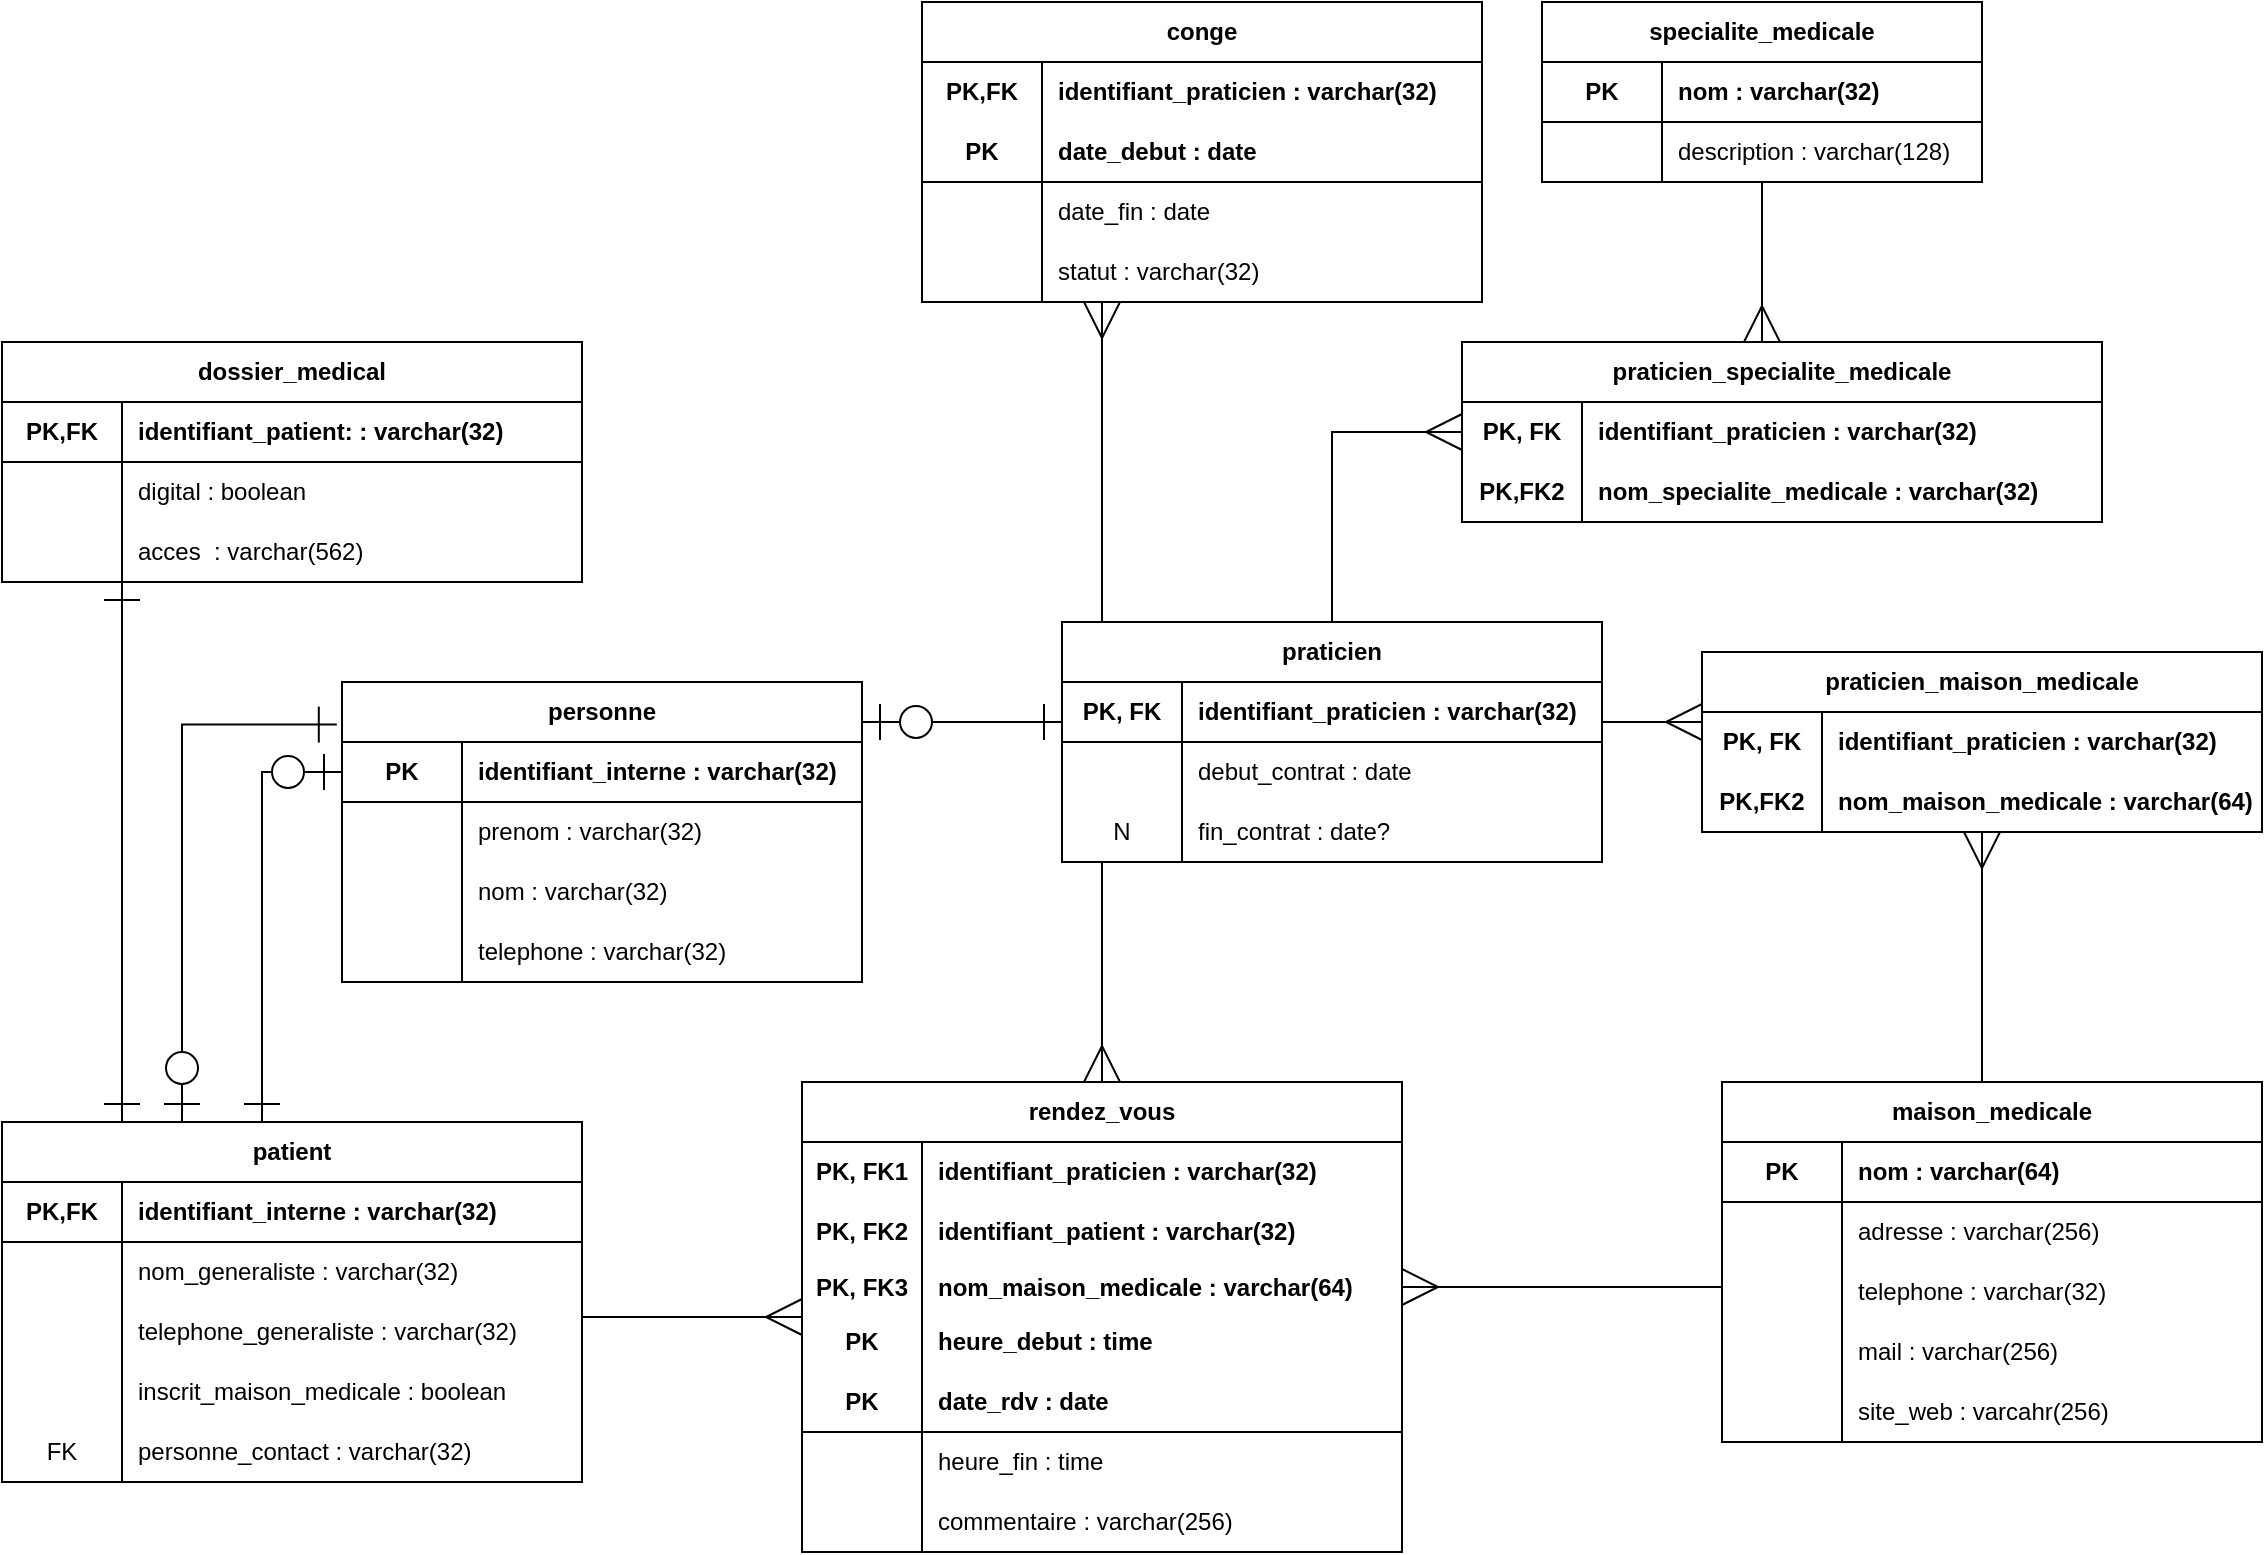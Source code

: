 <mxfile version="25.0.3">
  <diagram name="Page-1" id="rHHFIJGFp9ZY1ZCAkVKK">
    <mxGraphModel dx="2327" dy="2052" grid="1" gridSize="10" guides="1" tooltips="1" connect="1" arrows="1" fold="1" page="1" pageScale="1" pageWidth="827" pageHeight="1169" math="0" shadow="0">
      <root>
        <mxCell id="0" />
        <mxCell id="1" parent="0" />
        <mxCell id="fDvvYz2xyQv5BIlj-lYr-5" value="conge" style="shape=table;startSize=30;container=1;collapsible=1;childLayout=tableLayout;fixedRows=1;rowLines=0;fontStyle=1;align=center;resizeLast=1;html=1;whiteSpace=wrap;" parent="1" vertex="1">
          <mxGeometry x="60" y="-20" width="280" height="150" as="geometry" />
        </mxCell>
        <mxCell id="fDvvYz2xyQv5BIlj-lYr-6" value="" style="shape=tableRow;horizontal=0;startSize=0;swimlaneHead=0;swimlaneBody=0;fillColor=none;collapsible=0;dropTarget=0;points=[[0,0.5],[1,0.5]];portConstraint=eastwest;top=0;left=0;right=0;bottom=0;html=1;" parent="fDvvYz2xyQv5BIlj-lYr-5" vertex="1">
          <mxGeometry y="30" width="280" height="30" as="geometry" />
        </mxCell>
        <mxCell id="fDvvYz2xyQv5BIlj-lYr-7" value="PK,FK" style="shape=partialRectangle;connectable=0;fillColor=none;top=0;left=0;bottom=0;right=0;fontStyle=1;overflow=hidden;html=1;whiteSpace=wrap;" parent="fDvvYz2xyQv5BIlj-lYr-6" vertex="1">
          <mxGeometry width="60" height="30" as="geometry">
            <mxRectangle width="60" height="30" as="alternateBounds" />
          </mxGeometry>
        </mxCell>
        <mxCell id="fDvvYz2xyQv5BIlj-lYr-8" value="identifiant_praticien&amp;nbsp;: varchar(32)" style="shape=partialRectangle;connectable=0;fillColor=none;top=0;left=0;bottom=0;right=0;align=left;spacingLeft=6;fontStyle=1;overflow=hidden;html=1;whiteSpace=wrap;" parent="fDvvYz2xyQv5BIlj-lYr-6" vertex="1">
          <mxGeometry x="60" width="220" height="30" as="geometry">
            <mxRectangle width="220" height="30" as="alternateBounds" />
          </mxGeometry>
        </mxCell>
        <mxCell id="fDvvYz2xyQv5BIlj-lYr-9" value="" style="shape=tableRow;horizontal=0;startSize=0;swimlaneHead=0;swimlaneBody=0;fillColor=none;collapsible=0;dropTarget=0;points=[[0,0.5],[1,0.5]];portConstraint=eastwest;top=0;left=0;right=0;bottom=1;html=1;" parent="fDvvYz2xyQv5BIlj-lYr-5" vertex="1">
          <mxGeometry y="60" width="280" height="30" as="geometry" />
        </mxCell>
        <mxCell id="fDvvYz2xyQv5BIlj-lYr-10" value="PK" style="shape=partialRectangle;connectable=0;fillColor=none;top=0;left=0;bottom=0;right=0;fontStyle=1;overflow=hidden;html=1;whiteSpace=wrap;" parent="fDvvYz2xyQv5BIlj-lYr-9" vertex="1">
          <mxGeometry width="60" height="30" as="geometry">
            <mxRectangle width="60" height="30" as="alternateBounds" />
          </mxGeometry>
        </mxCell>
        <mxCell id="fDvvYz2xyQv5BIlj-lYr-11" value="date_debut : date" style="shape=partialRectangle;connectable=0;fillColor=none;top=0;left=0;bottom=0;right=0;align=left;spacingLeft=6;fontStyle=1;overflow=hidden;html=1;whiteSpace=wrap;" parent="fDvvYz2xyQv5BIlj-lYr-9" vertex="1">
          <mxGeometry x="60" width="220" height="30" as="geometry">
            <mxRectangle width="220" height="30" as="alternateBounds" />
          </mxGeometry>
        </mxCell>
        <mxCell id="fDvvYz2xyQv5BIlj-lYr-12" value="" style="shape=tableRow;horizontal=0;startSize=0;swimlaneHead=0;swimlaneBody=0;fillColor=none;collapsible=0;dropTarget=0;points=[[0,0.5],[1,0.5]];portConstraint=eastwest;top=0;left=0;right=0;bottom=0;html=1;" parent="fDvvYz2xyQv5BIlj-lYr-5" vertex="1">
          <mxGeometry y="90" width="280" height="30" as="geometry" />
        </mxCell>
        <mxCell id="fDvvYz2xyQv5BIlj-lYr-13" value="" style="shape=partialRectangle;connectable=0;fillColor=none;top=0;left=0;bottom=0;right=0;editable=1;overflow=hidden;html=1;whiteSpace=wrap;" parent="fDvvYz2xyQv5BIlj-lYr-12" vertex="1">
          <mxGeometry width="60" height="30" as="geometry">
            <mxRectangle width="60" height="30" as="alternateBounds" />
          </mxGeometry>
        </mxCell>
        <mxCell id="fDvvYz2xyQv5BIlj-lYr-14" value="date_fin : date" style="shape=partialRectangle;connectable=0;fillColor=none;top=0;left=0;bottom=0;right=0;align=left;spacingLeft=6;overflow=hidden;html=1;whiteSpace=wrap;" parent="fDvvYz2xyQv5BIlj-lYr-12" vertex="1">
          <mxGeometry x="60" width="220" height="30" as="geometry">
            <mxRectangle width="220" height="30" as="alternateBounds" />
          </mxGeometry>
        </mxCell>
        <mxCell id="fDvvYz2xyQv5BIlj-lYr-15" value="" style="shape=tableRow;horizontal=0;startSize=0;swimlaneHead=0;swimlaneBody=0;fillColor=none;collapsible=0;dropTarget=0;points=[[0,0.5],[1,0.5]];portConstraint=eastwest;top=0;left=0;right=0;bottom=0;html=1;" parent="fDvvYz2xyQv5BIlj-lYr-5" vertex="1">
          <mxGeometry y="120" width="280" height="30" as="geometry" />
        </mxCell>
        <mxCell id="fDvvYz2xyQv5BIlj-lYr-16" value="" style="shape=partialRectangle;connectable=0;fillColor=none;top=0;left=0;bottom=0;right=0;editable=1;overflow=hidden;html=1;whiteSpace=wrap;" parent="fDvvYz2xyQv5BIlj-lYr-15" vertex="1">
          <mxGeometry width="60" height="30" as="geometry">
            <mxRectangle width="60" height="30" as="alternateBounds" />
          </mxGeometry>
        </mxCell>
        <mxCell id="fDvvYz2xyQv5BIlj-lYr-17" value="statut : varchar(32)" style="shape=partialRectangle;connectable=0;fillColor=none;top=0;left=0;bottom=0;right=0;align=left;spacingLeft=6;overflow=hidden;html=1;whiteSpace=wrap;" parent="fDvvYz2xyQv5BIlj-lYr-15" vertex="1">
          <mxGeometry x="60" width="220" height="30" as="geometry">
            <mxRectangle width="220" height="30" as="alternateBounds" />
          </mxGeometry>
        </mxCell>
        <mxCell id="fDvvYz2xyQv5BIlj-lYr-18" value="praticien" style="shape=table;startSize=30;container=1;collapsible=1;childLayout=tableLayout;fixedRows=1;rowLines=0;fontStyle=1;align=center;resizeLast=1;html=1;whiteSpace=wrap;" parent="1" vertex="1">
          <mxGeometry x="130" y="290" width="270" height="120" as="geometry" />
        </mxCell>
        <mxCell id="fDvvYz2xyQv5BIlj-lYr-22" value="" style="shape=tableRow;horizontal=0;startSize=0;swimlaneHead=0;swimlaneBody=0;fillColor=none;collapsible=0;dropTarget=0;points=[[0,0.5],[1,0.5]];portConstraint=eastwest;top=0;left=0;right=0;bottom=1;html=1;" parent="fDvvYz2xyQv5BIlj-lYr-18" vertex="1">
          <mxGeometry y="30" width="270" height="30" as="geometry" />
        </mxCell>
        <mxCell id="fDvvYz2xyQv5BIlj-lYr-23" value="PK, FK" style="shape=partialRectangle;connectable=0;fillColor=none;top=0;left=0;bottom=0;right=0;fontStyle=1;overflow=hidden;html=1;whiteSpace=wrap;" parent="fDvvYz2xyQv5BIlj-lYr-22" vertex="1">
          <mxGeometry width="60" height="30" as="geometry">
            <mxRectangle width="60" height="30" as="alternateBounds" />
          </mxGeometry>
        </mxCell>
        <mxCell id="fDvvYz2xyQv5BIlj-lYr-24" value="identifiant_praticien : varchar(32)" style="shape=partialRectangle;connectable=0;fillColor=none;top=0;left=0;bottom=0;right=0;align=left;spacingLeft=6;fontStyle=1;overflow=hidden;html=1;whiteSpace=wrap;" parent="fDvvYz2xyQv5BIlj-lYr-22" vertex="1">
          <mxGeometry x="60" width="210" height="30" as="geometry">
            <mxRectangle width="210" height="30" as="alternateBounds" />
          </mxGeometry>
        </mxCell>
        <mxCell id="fDvvYz2xyQv5BIlj-lYr-25" value="" style="shape=tableRow;horizontal=0;startSize=0;swimlaneHead=0;swimlaneBody=0;fillColor=none;collapsible=0;dropTarget=0;points=[[0,0.5],[1,0.5]];portConstraint=eastwest;top=0;left=0;right=0;bottom=0;html=1;" parent="fDvvYz2xyQv5BIlj-lYr-18" vertex="1">
          <mxGeometry y="60" width="270" height="30" as="geometry" />
        </mxCell>
        <mxCell id="fDvvYz2xyQv5BIlj-lYr-26" value="" style="shape=partialRectangle;connectable=0;fillColor=none;top=0;left=0;bottom=0;right=0;editable=1;overflow=hidden;html=1;whiteSpace=wrap;" parent="fDvvYz2xyQv5BIlj-lYr-25" vertex="1">
          <mxGeometry width="60" height="30" as="geometry">
            <mxRectangle width="60" height="30" as="alternateBounds" />
          </mxGeometry>
        </mxCell>
        <mxCell id="fDvvYz2xyQv5BIlj-lYr-27" value="debut_contrat : date" style="shape=partialRectangle;connectable=0;fillColor=none;top=0;left=0;bottom=0;right=0;align=left;spacingLeft=6;overflow=hidden;html=1;whiteSpace=wrap;" parent="fDvvYz2xyQv5BIlj-lYr-25" vertex="1">
          <mxGeometry x="60" width="210" height="30" as="geometry">
            <mxRectangle width="210" height="30" as="alternateBounds" />
          </mxGeometry>
        </mxCell>
        <mxCell id="fDvvYz2xyQv5BIlj-lYr-28" value="" style="shape=tableRow;horizontal=0;startSize=0;swimlaneHead=0;swimlaneBody=0;fillColor=none;collapsible=0;dropTarget=0;points=[[0,0.5],[1,0.5]];portConstraint=eastwest;top=0;left=0;right=0;bottom=0;html=1;" parent="fDvvYz2xyQv5BIlj-lYr-18" vertex="1">
          <mxGeometry y="90" width="270" height="30" as="geometry" />
        </mxCell>
        <mxCell id="fDvvYz2xyQv5BIlj-lYr-29" value="N" style="shape=partialRectangle;connectable=0;fillColor=none;top=0;left=0;bottom=0;right=0;editable=1;overflow=hidden;html=1;whiteSpace=wrap;" parent="fDvvYz2xyQv5BIlj-lYr-28" vertex="1">
          <mxGeometry width="60" height="30" as="geometry">
            <mxRectangle width="60" height="30" as="alternateBounds" />
          </mxGeometry>
        </mxCell>
        <mxCell id="fDvvYz2xyQv5BIlj-lYr-30" value="fin_contrat : date?" style="shape=partialRectangle;connectable=0;fillColor=none;top=0;left=0;bottom=0;right=0;align=left;spacingLeft=6;overflow=hidden;html=1;whiteSpace=wrap;" parent="fDvvYz2xyQv5BIlj-lYr-28" vertex="1">
          <mxGeometry x="60" width="210" height="30" as="geometry">
            <mxRectangle width="210" height="30" as="alternateBounds" />
          </mxGeometry>
        </mxCell>
        <mxCell id="fDvvYz2xyQv5BIlj-lYr-44" value="specialite_medicale" style="shape=table;startSize=30;container=1;collapsible=1;childLayout=tableLayout;fixedRows=1;rowLines=0;fontStyle=1;align=center;resizeLast=1;html=1;whiteSpace=wrap;" parent="1" vertex="1">
          <mxGeometry x="370" y="-20" width="220" height="90" as="geometry" />
        </mxCell>
        <mxCell id="fDvvYz2xyQv5BIlj-lYr-48" value="" style="shape=tableRow;horizontal=0;startSize=0;swimlaneHead=0;swimlaneBody=0;fillColor=none;collapsible=0;dropTarget=0;points=[[0,0.5],[1,0.5]];portConstraint=eastwest;top=0;left=0;right=0;bottom=1;html=1;" parent="fDvvYz2xyQv5BIlj-lYr-44" vertex="1">
          <mxGeometry y="30" width="220" height="30" as="geometry" />
        </mxCell>
        <mxCell id="fDvvYz2xyQv5BIlj-lYr-49" value="PK" style="shape=partialRectangle;connectable=0;fillColor=none;top=0;left=0;bottom=0;right=0;fontStyle=1;overflow=hidden;html=1;whiteSpace=wrap;" parent="fDvvYz2xyQv5BIlj-lYr-48" vertex="1">
          <mxGeometry width="60" height="30" as="geometry">
            <mxRectangle width="60" height="30" as="alternateBounds" />
          </mxGeometry>
        </mxCell>
        <mxCell id="fDvvYz2xyQv5BIlj-lYr-50" value="nom : varchar(32)" style="shape=partialRectangle;connectable=0;fillColor=none;top=0;left=0;bottom=0;right=0;align=left;spacingLeft=6;fontStyle=1;overflow=hidden;html=1;whiteSpace=wrap;" parent="fDvvYz2xyQv5BIlj-lYr-48" vertex="1">
          <mxGeometry x="60" width="160" height="30" as="geometry">
            <mxRectangle width="160" height="30" as="alternateBounds" />
          </mxGeometry>
        </mxCell>
        <mxCell id="fDvvYz2xyQv5BIlj-lYr-51" value="" style="shape=tableRow;horizontal=0;startSize=0;swimlaneHead=0;swimlaneBody=0;fillColor=none;collapsible=0;dropTarget=0;points=[[0,0.5],[1,0.5]];portConstraint=eastwest;top=0;left=0;right=0;bottom=0;html=1;" parent="fDvvYz2xyQv5BIlj-lYr-44" vertex="1">
          <mxGeometry y="60" width="220" height="30" as="geometry" />
        </mxCell>
        <mxCell id="fDvvYz2xyQv5BIlj-lYr-52" value="" style="shape=partialRectangle;connectable=0;fillColor=none;top=0;left=0;bottom=0;right=0;editable=1;overflow=hidden;html=1;whiteSpace=wrap;" parent="fDvvYz2xyQv5BIlj-lYr-51" vertex="1">
          <mxGeometry width="60" height="30" as="geometry">
            <mxRectangle width="60" height="30" as="alternateBounds" />
          </mxGeometry>
        </mxCell>
        <mxCell id="fDvvYz2xyQv5BIlj-lYr-53" value="description : varchar(128)" style="shape=partialRectangle;connectable=0;fillColor=none;top=0;left=0;bottom=0;right=0;align=left;spacingLeft=6;overflow=hidden;html=1;whiteSpace=wrap;" parent="fDvvYz2xyQv5BIlj-lYr-51" vertex="1">
          <mxGeometry x="60" width="160" height="30" as="geometry">
            <mxRectangle width="160" height="30" as="alternateBounds" />
          </mxGeometry>
        </mxCell>
        <mxCell id="fDvvYz2xyQv5BIlj-lYr-57" value="patient" style="shape=table;startSize=30;container=1;collapsible=1;childLayout=tableLayout;fixedRows=1;rowLines=0;fontStyle=1;align=center;resizeLast=1;html=1;whiteSpace=wrap;" parent="1" vertex="1">
          <mxGeometry x="-400" y="540" width="290" height="180" as="geometry" />
        </mxCell>
        <mxCell id="fDvvYz2xyQv5BIlj-lYr-61" value="" style="shape=tableRow;horizontal=0;startSize=0;swimlaneHead=0;swimlaneBody=0;fillColor=none;collapsible=0;dropTarget=0;points=[[0,0.5],[1,0.5]];portConstraint=eastwest;top=0;left=0;right=0;bottom=1;html=1;" parent="fDvvYz2xyQv5BIlj-lYr-57" vertex="1">
          <mxGeometry y="30" width="290" height="30" as="geometry" />
        </mxCell>
        <mxCell id="fDvvYz2xyQv5BIlj-lYr-62" value="PK,FK" style="shape=partialRectangle;connectable=0;fillColor=none;top=0;left=0;bottom=0;right=0;fontStyle=1;overflow=hidden;html=1;whiteSpace=wrap;" parent="fDvvYz2xyQv5BIlj-lYr-61" vertex="1">
          <mxGeometry width="60" height="30" as="geometry">
            <mxRectangle width="60" height="30" as="alternateBounds" />
          </mxGeometry>
        </mxCell>
        <mxCell id="fDvvYz2xyQv5BIlj-lYr-63" value="identifiant_interne&amp;nbsp;: varchar(32)" style="shape=partialRectangle;connectable=0;fillColor=none;top=0;left=0;bottom=0;right=0;align=left;spacingLeft=6;fontStyle=1;overflow=hidden;html=1;whiteSpace=wrap;" parent="fDvvYz2xyQv5BIlj-lYr-61" vertex="1">
          <mxGeometry x="60" width="230" height="30" as="geometry">
            <mxRectangle width="230" height="30" as="alternateBounds" />
          </mxGeometry>
        </mxCell>
        <mxCell id="fDvvYz2xyQv5BIlj-lYr-64" value="" style="shape=tableRow;horizontal=0;startSize=0;swimlaneHead=0;swimlaneBody=0;fillColor=none;collapsible=0;dropTarget=0;points=[[0,0.5],[1,0.5]];portConstraint=eastwest;top=0;left=0;right=0;bottom=0;html=1;" parent="fDvvYz2xyQv5BIlj-lYr-57" vertex="1">
          <mxGeometry y="60" width="290" height="30" as="geometry" />
        </mxCell>
        <mxCell id="fDvvYz2xyQv5BIlj-lYr-65" value="" style="shape=partialRectangle;connectable=0;fillColor=none;top=0;left=0;bottom=0;right=0;editable=1;overflow=hidden;html=1;whiteSpace=wrap;" parent="fDvvYz2xyQv5BIlj-lYr-64" vertex="1">
          <mxGeometry width="60" height="30" as="geometry">
            <mxRectangle width="60" height="30" as="alternateBounds" />
          </mxGeometry>
        </mxCell>
        <mxCell id="fDvvYz2xyQv5BIlj-lYr-66" value="nom_generaliste&amp;nbsp;: varchar(32)" style="shape=partialRectangle;connectable=0;fillColor=none;top=0;left=0;bottom=0;right=0;align=left;spacingLeft=6;overflow=hidden;html=1;whiteSpace=wrap;" parent="fDvvYz2xyQv5BIlj-lYr-64" vertex="1">
          <mxGeometry x="60" width="230" height="30" as="geometry">
            <mxRectangle width="230" height="30" as="alternateBounds" />
          </mxGeometry>
        </mxCell>
        <mxCell id="fDvvYz2xyQv5BIlj-lYr-67" value="" style="shape=tableRow;horizontal=0;startSize=0;swimlaneHead=0;swimlaneBody=0;fillColor=none;collapsible=0;dropTarget=0;points=[[0,0.5],[1,0.5]];portConstraint=eastwest;top=0;left=0;right=0;bottom=0;html=1;" parent="fDvvYz2xyQv5BIlj-lYr-57" vertex="1">
          <mxGeometry y="90" width="290" height="30" as="geometry" />
        </mxCell>
        <mxCell id="fDvvYz2xyQv5BIlj-lYr-68" value="" style="shape=partialRectangle;connectable=0;fillColor=none;top=0;left=0;bottom=0;right=0;editable=1;overflow=hidden;html=1;whiteSpace=wrap;" parent="fDvvYz2xyQv5BIlj-lYr-67" vertex="1">
          <mxGeometry width="60" height="30" as="geometry">
            <mxRectangle width="60" height="30" as="alternateBounds" />
          </mxGeometry>
        </mxCell>
        <mxCell id="fDvvYz2xyQv5BIlj-lYr-69" value="telephone_generaliste&amp;nbsp;: varchar(32)" style="shape=partialRectangle;connectable=0;fillColor=none;top=0;left=0;bottom=0;right=0;align=left;spacingLeft=6;overflow=hidden;html=1;whiteSpace=wrap;" parent="fDvvYz2xyQv5BIlj-lYr-67" vertex="1">
          <mxGeometry x="60" width="230" height="30" as="geometry">
            <mxRectangle width="230" height="30" as="alternateBounds" />
          </mxGeometry>
        </mxCell>
        <mxCell id="fDvvYz2xyQv5BIlj-lYr-193" value="" style="shape=tableRow;horizontal=0;startSize=0;swimlaneHead=0;swimlaneBody=0;fillColor=none;collapsible=0;dropTarget=0;points=[[0,0.5],[1,0.5]];portConstraint=eastwest;top=0;left=0;right=0;bottom=0;html=1;" parent="fDvvYz2xyQv5BIlj-lYr-57" vertex="1">
          <mxGeometry y="120" width="290" height="30" as="geometry" />
        </mxCell>
        <mxCell id="fDvvYz2xyQv5BIlj-lYr-194" value="" style="shape=partialRectangle;connectable=0;fillColor=none;top=0;left=0;bottom=0;right=0;editable=1;overflow=hidden;html=1;whiteSpace=wrap;" parent="fDvvYz2xyQv5BIlj-lYr-193" vertex="1">
          <mxGeometry width="60" height="30" as="geometry">
            <mxRectangle width="60" height="30" as="alternateBounds" />
          </mxGeometry>
        </mxCell>
        <mxCell id="fDvvYz2xyQv5BIlj-lYr-195" value="inscrit_maison_medicale : boolean" style="shape=partialRectangle;connectable=0;fillColor=none;top=0;left=0;bottom=0;right=0;align=left;spacingLeft=6;overflow=hidden;html=1;whiteSpace=wrap;" parent="fDvvYz2xyQv5BIlj-lYr-193" vertex="1">
          <mxGeometry x="60" width="230" height="30" as="geometry">
            <mxRectangle width="230" height="30" as="alternateBounds" />
          </mxGeometry>
        </mxCell>
        <mxCell id="fDvvYz2xyQv5BIlj-lYr-212" value="" style="shape=tableRow;horizontal=0;startSize=0;swimlaneHead=0;swimlaneBody=0;fillColor=none;collapsible=0;dropTarget=0;points=[[0,0.5],[1,0.5]];portConstraint=eastwest;top=0;left=0;right=0;bottom=0;html=1;" parent="fDvvYz2xyQv5BIlj-lYr-57" vertex="1">
          <mxGeometry y="150" width="290" height="30" as="geometry" />
        </mxCell>
        <mxCell id="fDvvYz2xyQv5BIlj-lYr-213" value="FK" style="shape=partialRectangle;connectable=0;fillColor=none;top=0;left=0;bottom=0;right=0;editable=1;overflow=hidden;html=1;whiteSpace=wrap;" parent="fDvvYz2xyQv5BIlj-lYr-212" vertex="1">
          <mxGeometry width="60" height="30" as="geometry">
            <mxRectangle width="60" height="30" as="alternateBounds" />
          </mxGeometry>
        </mxCell>
        <mxCell id="fDvvYz2xyQv5BIlj-lYr-214" value="personne_contact&amp;nbsp;: varchar(32)" style="shape=partialRectangle;connectable=0;fillColor=none;top=0;left=0;bottom=0;right=0;align=left;spacingLeft=6;overflow=hidden;html=1;whiteSpace=wrap;" parent="fDvvYz2xyQv5BIlj-lYr-212" vertex="1">
          <mxGeometry x="60" width="230" height="30" as="geometry">
            <mxRectangle width="230" height="30" as="alternateBounds" />
          </mxGeometry>
        </mxCell>
        <mxCell id="fDvvYz2xyQv5BIlj-lYr-70" value="personne" style="shape=table;startSize=30;container=1;collapsible=1;childLayout=tableLayout;fixedRows=1;rowLines=0;fontStyle=1;align=center;resizeLast=1;html=1;whiteSpace=wrap;" parent="1" vertex="1">
          <mxGeometry x="-230" y="320" width="260" height="150" as="geometry" />
        </mxCell>
        <mxCell id="fDvvYz2xyQv5BIlj-lYr-74" value="" style="shape=tableRow;horizontal=0;startSize=0;swimlaneHead=0;swimlaneBody=0;fillColor=none;collapsible=0;dropTarget=0;points=[[0,0.5],[1,0.5]];portConstraint=eastwest;top=0;left=0;right=0;bottom=1;html=1;" parent="fDvvYz2xyQv5BIlj-lYr-70" vertex="1">
          <mxGeometry y="30" width="260" height="30" as="geometry" />
        </mxCell>
        <mxCell id="fDvvYz2xyQv5BIlj-lYr-75" value="PK" style="shape=partialRectangle;connectable=0;fillColor=none;top=0;left=0;bottom=0;right=0;fontStyle=1;overflow=hidden;html=1;whiteSpace=wrap;" parent="fDvvYz2xyQv5BIlj-lYr-74" vertex="1">
          <mxGeometry width="60" height="30" as="geometry">
            <mxRectangle width="60" height="30" as="alternateBounds" />
          </mxGeometry>
        </mxCell>
        <mxCell id="fDvvYz2xyQv5BIlj-lYr-76" value="identifiant_interne&amp;nbsp;: varchar(32)" style="shape=partialRectangle;connectable=0;fillColor=none;top=0;left=0;bottom=0;right=0;align=left;spacingLeft=6;fontStyle=1;overflow=hidden;html=1;whiteSpace=wrap;" parent="fDvvYz2xyQv5BIlj-lYr-74" vertex="1">
          <mxGeometry x="60" width="200" height="30" as="geometry">
            <mxRectangle width="200" height="30" as="alternateBounds" />
          </mxGeometry>
        </mxCell>
        <mxCell id="fDvvYz2xyQv5BIlj-lYr-77" value="" style="shape=tableRow;horizontal=0;startSize=0;swimlaneHead=0;swimlaneBody=0;fillColor=none;collapsible=0;dropTarget=0;points=[[0,0.5],[1,0.5]];portConstraint=eastwest;top=0;left=0;right=0;bottom=0;html=1;" parent="fDvvYz2xyQv5BIlj-lYr-70" vertex="1">
          <mxGeometry y="60" width="260" height="30" as="geometry" />
        </mxCell>
        <mxCell id="fDvvYz2xyQv5BIlj-lYr-78" value="" style="shape=partialRectangle;connectable=0;fillColor=none;top=0;left=0;bottom=0;right=0;editable=1;overflow=hidden;html=1;whiteSpace=wrap;" parent="fDvvYz2xyQv5BIlj-lYr-77" vertex="1">
          <mxGeometry width="60" height="30" as="geometry">
            <mxRectangle width="60" height="30" as="alternateBounds" />
          </mxGeometry>
        </mxCell>
        <mxCell id="fDvvYz2xyQv5BIlj-lYr-79" value="prenom : varchar(32)" style="shape=partialRectangle;connectable=0;fillColor=none;top=0;left=0;bottom=0;right=0;align=left;spacingLeft=6;overflow=hidden;html=1;whiteSpace=wrap;" parent="fDvvYz2xyQv5BIlj-lYr-77" vertex="1">
          <mxGeometry x="60" width="200" height="30" as="geometry">
            <mxRectangle width="200" height="30" as="alternateBounds" />
          </mxGeometry>
        </mxCell>
        <mxCell id="fDvvYz2xyQv5BIlj-lYr-80" value="" style="shape=tableRow;horizontal=0;startSize=0;swimlaneHead=0;swimlaneBody=0;fillColor=none;collapsible=0;dropTarget=0;points=[[0,0.5],[1,0.5]];portConstraint=eastwest;top=0;left=0;right=0;bottom=0;html=1;" parent="fDvvYz2xyQv5BIlj-lYr-70" vertex="1">
          <mxGeometry y="90" width="260" height="30" as="geometry" />
        </mxCell>
        <mxCell id="fDvvYz2xyQv5BIlj-lYr-81" value="" style="shape=partialRectangle;connectable=0;fillColor=none;top=0;left=0;bottom=0;right=0;editable=1;overflow=hidden;html=1;whiteSpace=wrap;" parent="fDvvYz2xyQv5BIlj-lYr-80" vertex="1">
          <mxGeometry width="60" height="30" as="geometry">
            <mxRectangle width="60" height="30" as="alternateBounds" />
          </mxGeometry>
        </mxCell>
        <mxCell id="fDvvYz2xyQv5BIlj-lYr-82" value="nom&amp;nbsp;: varchar(32)" style="shape=partialRectangle;connectable=0;fillColor=none;top=0;left=0;bottom=0;right=0;align=left;spacingLeft=6;overflow=hidden;html=1;whiteSpace=wrap;" parent="fDvvYz2xyQv5BIlj-lYr-80" vertex="1">
          <mxGeometry x="60" width="200" height="30" as="geometry">
            <mxRectangle width="200" height="30" as="alternateBounds" />
          </mxGeometry>
        </mxCell>
        <mxCell id="fDvvYz2xyQv5BIlj-lYr-190" value="" style="shape=tableRow;horizontal=0;startSize=0;swimlaneHead=0;swimlaneBody=0;fillColor=none;collapsible=0;dropTarget=0;points=[[0,0.5],[1,0.5]];portConstraint=eastwest;top=0;left=0;right=0;bottom=0;html=1;" parent="fDvvYz2xyQv5BIlj-lYr-70" vertex="1">
          <mxGeometry y="120" width="260" height="30" as="geometry" />
        </mxCell>
        <mxCell id="fDvvYz2xyQv5BIlj-lYr-191" value="" style="shape=partialRectangle;connectable=0;fillColor=none;top=0;left=0;bottom=0;right=0;editable=1;overflow=hidden;html=1;whiteSpace=wrap;" parent="fDvvYz2xyQv5BIlj-lYr-190" vertex="1">
          <mxGeometry width="60" height="30" as="geometry">
            <mxRectangle width="60" height="30" as="alternateBounds" />
          </mxGeometry>
        </mxCell>
        <mxCell id="fDvvYz2xyQv5BIlj-lYr-192" value="telephone&amp;nbsp;: varchar(32)" style="shape=partialRectangle;connectable=0;fillColor=none;top=0;left=0;bottom=0;right=0;align=left;spacingLeft=6;overflow=hidden;html=1;whiteSpace=wrap;" parent="fDvvYz2xyQv5BIlj-lYr-190" vertex="1">
          <mxGeometry x="60" width="200" height="30" as="geometry">
            <mxRectangle width="200" height="30" as="alternateBounds" />
          </mxGeometry>
        </mxCell>
        <mxCell id="fDvvYz2xyQv5BIlj-lYr-83" value="maison_medicale" style="shape=table;startSize=30;container=1;collapsible=1;childLayout=tableLayout;fixedRows=1;rowLines=0;fontStyle=1;align=center;resizeLast=1;html=1;whiteSpace=wrap;" parent="1" vertex="1">
          <mxGeometry x="460" y="520" width="270" height="180" as="geometry" />
        </mxCell>
        <mxCell id="fDvvYz2xyQv5BIlj-lYr-87" value="" style="shape=tableRow;horizontal=0;startSize=0;swimlaneHead=0;swimlaneBody=0;fillColor=none;collapsible=0;dropTarget=0;points=[[0,0.5],[1,0.5]];portConstraint=eastwest;top=0;left=0;right=0;bottom=1;html=1;" parent="fDvvYz2xyQv5BIlj-lYr-83" vertex="1">
          <mxGeometry y="30" width="270" height="30" as="geometry" />
        </mxCell>
        <mxCell id="fDvvYz2xyQv5BIlj-lYr-88" value="PK" style="shape=partialRectangle;connectable=0;fillColor=none;top=0;left=0;bottom=0;right=0;fontStyle=1;overflow=hidden;html=1;whiteSpace=wrap;" parent="fDvvYz2xyQv5BIlj-lYr-87" vertex="1">
          <mxGeometry width="60" height="30" as="geometry">
            <mxRectangle width="60" height="30" as="alternateBounds" />
          </mxGeometry>
        </mxCell>
        <mxCell id="fDvvYz2xyQv5BIlj-lYr-89" value="nom : varchar(64)" style="shape=partialRectangle;connectable=0;fillColor=none;top=0;left=0;bottom=0;right=0;align=left;spacingLeft=6;fontStyle=1;overflow=hidden;html=1;whiteSpace=wrap;" parent="fDvvYz2xyQv5BIlj-lYr-87" vertex="1">
          <mxGeometry x="60" width="210" height="30" as="geometry">
            <mxRectangle width="210" height="30" as="alternateBounds" />
          </mxGeometry>
        </mxCell>
        <mxCell id="fDvvYz2xyQv5BIlj-lYr-90" value="" style="shape=tableRow;horizontal=0;startSize=0;swimlaneHead=0;swimlaneBody=0;fillColor=none;collapsible=0;dropTarget=0;points=[[0,0.5],[1,0.5]];portConstraint=eastwest;top=0;left=0;right=0;bottom=0;html=1;" parent="fDvvYz2xyQv5BIlj-lYr-83" vertex="1">
          <mxGeometry y="60" width="270" height="30" as="geometry" />
        </mxCell>
        <mxCell id="fDvvYz2xyQv5BIlj-lYr-91" value="" style="shape=partialRectangle;connectable=0;fillColor=none;top=0;left=0;bottom=0;right=0;editable=1;overflow=hidden;html=1;whiteSpace=wrap;" parent="fDvvYz2xyQv5BIlj-lYr-90" vertex="1">
          <mxGeometry width="60" height="30" as="geometry">
            <mxRectangle width="60" height="30" as="alternateBounds" />
          </mxGeometry>
        </mxCell>
        <mxCell id="fDvvYz2xyQv5BIlj-lYr-92" value="adresse : varchar(256)" style="shape=partialRectangle;connectable=0;fillColor=none;top=0;left=0;bottom=0;right=0;align=left;spacingLeft=6;overflow=hidden;html=1;whiteSpace=wrap;" parent="fDvvYz2xyQv5BIlj-lYr-90" vertex="1">
          <mxGeometry x="60" width="210" height="30" as="geometry">
            <mxRectangle width="210" height="30" as="alternateBounds" />
          </mxGeometry>
        </mxCell>
        <mxCell id="fDvvYz2xyQv5BIlj-lYr-93" value="" style="shape=tableRow;horizontal=0;startSize=0;swimlaneHead=0;swimlaneBody=0;fillColor=none;collapsible=0;dropTarget=0;points=[[0,0.5],[1,0.5]];portConstraint=eastwest;top=0;left=0;right=0;bottom=0;html=1;" parent="fDvvYz2xyQv5BIlj-lYr-83" vertex="1">
          <mxGeometry y="90" width="270" height="30" as="geometry" />
        </mxCell>
        <mxCell id="fDvvYz2xyQv5BIlj-lYr-94" value="" style="shape=partialRectangle;connectable=0;fillColor=none;top=0;left=0;bottom=0;right=0;editable=1;overflow=hidden;html=1;whiteSpace=wrap;" parent="fDvvYz2xyQv5BIlj-lYr-93" vertex="1">
          <mxGeometry width="60" height="30" as="geometry">
            <mxRectangle width="60" height="30" as="alternateBounds" />
          </mxGeometry>
        </mxCell>
        <mxCell id="fDvvYz2xyQv5BIlj-lYr-95" value="telephone : varchar(32)" style="shape=partialRectangle;connectable=0;fillColor=none;top=0;left=0;bottom=0;right=0;align=left;spacingLeft=6;overflow=hidden;html=1;whiteSpace=wrap;" parent="fDvvYz2xyQv5BIlj-lYr-93" vertex="1">
          <mxGeometry x="60" width="210" height="30" as="geometry">
            <mxRectangle width="210" height="30" as="alternateBounds" />
          </mxGeometry>
        </mxCell>
        <mxCell id="fDvvYz2xyQv5BIlj-lYr-206" style="shape=tableRow;horizontal=0;startSize=0;swimlaneHead=0;swimlaneBody=0;fillColor=none;collapsible=0;dropTarget=0;points=[[0,0.5],[1,0.5]];portConstraint=eastwest;top=0;left=0;right=0;bottom=0;html=1;" parent="fDvvYz2xyQv5BIlj-lYr-83" vertex="1">
          <mxGeometry y="120" width="270" height="30" as="geometry" />
        </mxCell>
        <mxCell id="fDvvYz2xyQv5BIlj-lYr-207" style="shape=partialRectangle;connectable=0;fillColor=none;top=0;left=0;bottom=0;right=0;editable=1;overflow=hidden;html=1;whiteSpace=wrap;" parent="fDvvYz2xyQv5BIlj-lYr-206" vertex="1">
          <mxGeometry width="60" height="30" as="geometry">
            <mxRectangle width="60" height="30" as="alternateBounds" />
          </mxGeometry>
        </mxCell>
        <mxCell id="fDvvYz2xyQv5BIlj-lYr-208" value="mail : varchar(256)" style="shape=partialRectangle;connectable=0;fillColor=none;top=0;left=0;bottom=0;right=0;align=left;spacingLeft=6;overflow=hidden;html=1;whiteSpace=wrap;" parent="fDvvYz2xyQv5BIlj-lYr-206" vertex="1">
          <mxGeometry x="60" width="210" height="30" as="geometry">
            <mxRectangle width="210" height="30" as="alternateBounds" />
          </mxGeometry>
        </mxCell>
        <mxCell id="fDvvYz2xyQv5BIlj-lYr-209" style="shape=tableRow;horizontal=0;startSize=0;swimlaneHead=0;swimlaneBody=0;fillColor=none;collapsible=0;dropTarget=0;points=[[0,0.5],[1,0.5]];portConstraint=eastwest;top=0;left=0;right=0;bottom=0;html=1;" parent="fDvvYz2xyQv5BIlj-lYr-83" vertex="1">
          <mxGeometry y="150" width="270" height="30" as="geometry" />
        </mxCell>
        <mxCell id="fDvvYz2xyQv5BIlj-lYr-210" style="shape=partialRectangle;connectable=0;fillColor=none;top=0;left=0;bottom=0;right=0;editable=1;overflow=hidden;html=1;whiteSpace=wrap;" parent="fDvvYz2xyQv5BIlj-lYr-209" vertex="1">
          <mxGeometry width="60" height="30" as="geometry">
            <mxRectangle width="60" height="30" as="alternateBounds" />
          </mxGeometry>
        </mxCell>
        <mxCell id="fDvvYz2xyQv5BIlj-lYr-211" value="site_web : varcahr(256)" style="shape=partialRectangle;connectable=0;fillColor=none;top=0;left=0;bottom=0;right=0;align=left;spacingLeft=6;overflow=hidden;html=1;whiteSpace=wrap;" parent="fDvvYz2xyQv5BIlj-lYr-209" vertex="1">
          <mxGeometry x="60" width="210" height="30" as="geometry">
            <mxRectangle width="210" height="30" as="alternateBounds" />
          </mxGeometry>
        </mxCell>
        <mxCell id="fDvvYz2xyQv5BIlj-lYr-96" value="dossier_medical" style="shape=table;startSize=30;container=1;collapsible=1;childLayout=tableLayout;fixedRows=1;rowLines=0;fontStyle=1;align=center;resizeLast=1;html=1;whiteSpace=wrap;" parent="1" vertex="1">
          <mxGeometry x="-400" y="150" width="290" height="120" as="geometry" />
        </mxCell>
        <mxCell id="fDvvYz2xyQv5BIlj-lYr-100" value="" style="shape=tableRow;horizontal=0;startSize=0;swimlaneHead=0;swimlaneBody=0;fillColor=none;collapsible=0;dropTarget=0;points=[[0,0.5],[1,0.5]];portConstraint=eastwest;top=0;left=0;right=0;bottom=1;html=1;" parent="fDvvYz2xyQv5BIlj-lYr-96" vertex="1">
          <mxGeometry y="30" width="290" height="30" as="geometry" />
        </mxCell>
        <mxCell id="fDvvYz2xyQv5BIlj-lYr-101" value="PK,FK" style="shape=partialRectangle;connectable=0;fillColor=none;top=0;left=0;bottom=0;right=0;fontStyle=1;overflow=hidden;html=1;whiteSpace=wrap;" parent="fDvvYz2xyQv5BIlj-lYr-100" vertex="1">
          <mxGeometry width="60" height="30" as="geometry">
            <mxRectangle width="60" height="30" as="alternateBounds" />
          </mxGeometry>
        </mxCell>
        <mxCell id="fDvvYz2xyQv5BIlj-lYr-102" value="identifiant_patient:&amp;nbsp;: varchar(32)" style="shape=partialRectangle;connectable=0;fillColor=none;top=0;left=0;bottom=0;right=0;align=left;spacingLeft=6;fontStyle=1;overflow=hidden;html=1;whiteSpace=wrap;" parent="fDvvYz2xyQv5BIlj-lYr-100" vertex="1">
          <mxGeometry x="60" width="230" height="30" as="geometry">
            <mxRectangle width="230" height="30" as="alternateBounds" />
          </mxGeometry>
        </mxCell>
        <mxCell id="fDvvYz2xyQv5BIlj-lYr-103" value="" style="shape=tableRow;horizontal=0;startSize=0;swimlaneHead=0;swimlaneBody=0;fillColor=none;collapsible=0;dropTarget=0;points=[[0,0.5],[1,0.5]];portConstraint=eastwest;top=0;left=0;right=0;bottom=0;html=1;" parent="fDvvYz2xyQv5BIlj-lYr-96" vertex="1">
          <mxGeometry y="60" width="290" height="30" as="geometry" />
        </mxCell>
        <mxCell id="fDvvYz2xyQv5BIlj-lYr-104" value="" style="shape=partialRectangle;connectable=0;fillColor=none;top=0;left=0;bottom=0;right=0;editable=1;overflow=hidden;html=1;whiteSpace=wrap;" parent="fDvvYz2xyQv5BIlj-lYr-103" vertex="1">
          <mxGeometry width="60" height="30" as="geometry">
            <mxRectangle width="60" height="30" as="alternateBounds" />
          </mxGeometry>
        </mxCell>
        <mxCell id="fDvvYz2xyQv5BIlj-lYr-105" value="digital : boolean" style="shape=partialRectangle;connectable=0;fillColor=none;top=0;left=0;bottom=0;right=0;align=left;spacingLeft=6;overflow=hidden;html=1;whiteSpace=wrap;" parent="fDvvYz2xyQv5BIlj-lYr-103" vertex="1">
          <mxGeometry x="60" width="230" height="30" as="geometry">
            <mxRectangle width="230" height="30" as="alternateBounds" />
          </mxGeometry>
        </mxCell>
        <mxCell id="fDvvYz2xyQv5BIlj-lYr-106" value="" style="shape=tableRow;horizontal=0;startSize=0;swimlaneHead=0;swimlaneBody=0;fillColor=none;collapsible=0;dropTarget=0;points=[[0,0.5],[1,0.5]];portConstraint=eastwest;top=0;left=0;right=0;bottom=0;html=1;" parent="fDvvYz2xyQv5BIlj-lYr-96" vertex="1">
          <mxGeometry y="90" width="290" height="30" as="geometry" />
        </mxCell>
        <mxCell id="fDvvYz2xyQv5BIlj-lYr-107" value="" style="shape=partialRectangle;connectable=0;fillColor=none;top=0;left=0;bottom=0;right=0;editable=1;overflow=hidden;html=1;whiteSpace=wrap;" parent="fDvvYz2xyQv5BIlj-lYr-106" vertex="1">
          <mxGeometry width="60" height="30" as="geometry">
            <mxRectangle width="60" height="30" as="alternateBounds" />
          </mxGeometry>
        </mxCell>
        <mxCell id="fDvvYz2xyQv5BIlj-lYr-108" value="acces&amp;nbsp;&amp;nbsp;: varchar(562)" style="shape=partialRectangle;connectable=0;fillColor=none;top=0;left=0;bottom=0;right=0;align=left;spacingLeft=6;overflow=hidden;html=1;whiteSpace=wrap;" parent="fDvvYz2xyQv5BIlj-lYr-106" vertex="1">
          <mxGeometry x="60" width="230" height="30" as="geometry">
            <mxRectangle width="230" height="30" as="alternateBounds" />
          </mxGeometry>
        </mxCell>
        <mxCell id="fDvvYz2xyQv5BIlj-lYr-109" value="praticien_specialite_medicale" style="shape=table;startSize=30;container=1;collapsible=1;childLayout=tableLayout;fixedRows=1;rowLines=0;fontStyle=1;align=center;resizeLast=1;html=1;whiteSpace=wrap;" parent="1" vertex="1">
          <mxGeometry x="330" y="150" width="320" height="90" as="geometry" />
        </mxCell>
        <mxCell id="fDvvYz2xyQv5BIlj-lYr-110" value="" style="shape=tableRow;horizontal=0;startSize=0;swimlaneHead=0;swimlaneBody=0;fillColor=none;collapsible=0;dropTarget=0;points=[[0,0.5],[1,0.5]];portConstraint=eastwest;top=0;left=0;right=0;bottom=0;html=1;" parent="fDvvYz2xyQv5BIlj-lYr-109" vertex="1">
          <mxGeometry y="30" width="320" height="30" as="geometry" />
        </mxCell>
        <mxCell id="fDvvYz2xyQv5BIlj-lYr-111" value="PK, FK" style="shape=partialRectangle;connectable=0;fillColor=none;top=0;left=0;bottom=0;right=0;fontStyle=1;overflow=hidden;html=1;whiteSpace=wrap;" parent="fDvvYz2xyQv5BIlj-lYr-110" vertex="1">
          <mxGeometry width="60" height="30" as="geometry">
            <mxRectangle width="60" height="30" as="alternateBounds" />
          </mxGeometry>
        </mxCell>
        <mxCell id="fDvvYz2xyQv5BIlj-lYr-112" value="identifiant_praticien&amp;nbsp;: varchar(32)" style="shape=partialRectangle;connectable=0;fillColor=none;top=0;left=0;bottom=0;right=0;align=left;spacingLeft=6;fontStyle=1;overflow=hidden;html=1;whiteSpace=wrap;" parent="fDvvYz2xyQv5BIlj-lYr-110" vertex="1">
          <mxGeometry x="60" width="260" height="30" as="geometry">
            <mxRectangle width="260" height="30" as="alternateBounds" />
          </mxGeometry>
        </mxCell>
        <mxCell id="fDvvYz2xyQv5BIlj-lYr-113" value="" style="shape=tableRow;horizontal=0;startSize=0;swimlaneHead=0;swimlaneBody=0;fillColor=none;collapsible=0;dropTarget=0;points=[[0,0.5],[1,0.5]];portConstraint=eastwest;top=0;left=0;right=0;bottom=1;html=1;" parent="fDvvYz2xyQv5BIlj-lYr-109" vertex="1">
          <mxGeometry y="60" width="320" height="30" as="geometry" />
        </mxCell>
        <mxCell id="fDvvYz2xyQv5BIlj-lYr-114" value="PK,FK2" style="shape=partialRectangle;connectable=0;fillColor=none;top=0;left=0;bottom=0;right=0;fontStyle=1;overflow=hidden;html=1;whiteSpace=wrap;" parent="fDvvYz2xyQv5BIlj-lYr-113" vertex="1">
          <mxGeometry width="60" height="30" as="geometry">
            <mxRectangle width="60" height="30" as="alternateBounds" />
          </mxGeometry>
        </mxCell>
        <mxCell id="fDvvYz2xyQv5BIlj-lYr-115" value="nom_specialite_medicale&amp;nbsp;: varchar(32)" style="shape=partialRectangle;connectable=0;fillColor=none;top=0;left=0;bottom=0;right=0;align=left;spacingLeft=6;fontStyle=1;overflow=hidden;html=1;whiteSpace=wrap;" parent="fDvvYz2xyQv5BIlj-lYr-113" vertex="1">
          <mxGeometry x="60" width="260" height="30" as="geometry">
            <mxRectangle width="260" height="30" as="alternateBounds" />
          </mxGeometry>
        </mxCell>
        <mxCell id="fDvvYz2xyQv5BIlj-lYr-122" value="praticien_maison_medicale" style="shape=table;startSize=30;container=1;collapsible=1;childLayout=tableLayout;fixedRows=1;rowLines=0;fontStyle=1;align=center;resizeLast=1;html=1;whiteSpace=wrap;" parent="1" vertex="1">
          <mxGeometry x="450" y="305" width="280" height="90" as="geometry" />
        </mxCell>
        <mxCell id="fDvvYz2xyQv5BIlj-lYr-123" value="" style="shape=tableRow;horizontal=0;startSize=0;swimlaneHead=0;swimlaneBody=0;fillColor=none;collapsible=0;dropTarget=0;points=[[0,0.5],[1,0.5]];portConstraint=eastwest;top=0;left=0;right=0;bottom=0;html=1;" parent="fDvvYz2xyQv5BIlj-lYr-122" vertex="1">
          <mxGeometry y="30" width="280" height="30" as="geometry" />
        </mxCell>
        <mxCell id="fDvvYz2xyQv5BIlj-lYr-124" value="PK, FK" style="shape=partialRectangle;connectable=0;fillColor=none;top=0;left=0;bottom=0;right=0;fontStyle=1;overflow=hidden;html=1;whiteSpace=wrap;" parent="fDvvYz2xyQv5BIlj-lYr-123" vertex="1">
          <mxGeometry width="60" height="30" as="geometry">
            <mxRectangle width="60" height="30" as="alternateBounds" />
          </mxGeometry>
        </mxCell>
        <mxCell id="fDvvYz2xyQv5BIlj-lYr-125" value="identifiant_praticien&amp;nbsp;: varchar(32)" style="shape=partialRectangle;connectable=0;fillColor=none;top=0;left=0;bottom=0;right=0;align=left;spacingLeft=6;fontStyle=1;overflow=hidden;html=1;whiteSpace=wrap;" parent="fDvvYz2xyQv5BIlj-lYr-123" vertex="1">
          <mxGeometry x="60" width="220" height="30" as="geometry">
            <mxRectangle width="220" height="30" as="alternateBounds" />
          </mxGeometry>
        </mxCell>
        <mxCell id="fDvvYz2xyQv5BIlj-lYr-126" value="" style="shape=tableRow;horizontal=0;startSize=0;swimlaneHead=0;swimlaneBody=0;fillColor=none;collapsible=0;dropTarget=0;points=[[0,0.5],[1,0.5]];portConstraint=eastwest;top=0;left=0;right=0;bottom=1;html=1;" parent="fDvvYz2xyQv5BIlj-lYr-122" vertex="1">
          <mxGeometry y="60" width="280" height="30" as="geometry" />
        </mxCell>
        <mxCell id="fDvvYz2xyQv5BIlj-lYr-127" value="PK,FK2" style="shape=partialRectangle;connectable=0;fillColor=none;top=0;left=0;bottom=0;right=0;fontStyle=1;overflow=hidden;html=1;whiteSpace=wrap;" parent="fDvvYz2xyQv5BIlj-lYr-126" vertex="1">
          <mxGeometry width="60" height="30" as="geometry">
            <mxRectangle width="60" height="30" as="alternateBounds" />
          </mxGeometry>
        </mxCell>
        <mxCell id="fDvvYz2xyQv5BIlj-lYr-128" value="nom_maison_medicale : varchar(64)" style="shape=partialRectangle;connectable=0;fillColor=none;top=0;left=0;bottom=0;right=0;align=left;spacingLeft=6;fontStyle=1;overflow=hidden;html=1;whiteSpace=wrap;" parent="fDvvYz2xyQv5BIlj-lYr-126" vertex="1">
          <mxGeometry x="60" width="220" height="30" as="geometry">
            <mxRectangle width="220" height="30" as="alternateBounds" />
          </mxGeometry>
        </mxCell>
        <mxCell id="fDvvYz2xyQv5BIlj-lYr-31" value="rendez_vous" style="shape=table;startSize=30;container=1;collapsible=1;childLayout=tableLayout;fixedRows=1;rowLines=0;fontStyle=1;align=center;resizeLast=1;html=1;whiteSpace=wrap;strokeColor=default;swimlaneLine=1;" parent="1" vertex="1">
          <mxGeometry y="520" width="300" height="235" as="geometry" />
        </mxCell>
        <mxCell id="fDvvYz2xyQv5BIlj-lYr-32" value="" style="shape=tableRow;horizontal=0;startSize=0;swimlaneHead=0;swimlaneBody=0;fillColor=none;collapsible=0;dropTarget=0;points=[[0,0.5],[1,0.5]];portConstraint=eastwest;top=0;left=0;right=0;bottom=0;html=1;strokeColor=default;swimlaneLine=1;" parent="fDvvYz2xyQv5BIlj-lYr-31" vertex="1">
          <mxGeometry y="30" width="300" height="30" as="geometry" />
        </mxCell>
        <mxCell id="fDvvYz2xyQv5BIlj-lYr-33" value="PK, FK1" style="shape=partialRectangle;connectable=0;fillColor=none;top=0;left=0;bottom=0;right=0;fontStyle=1;overflow=hidden;html=1;whiteSpace=wrap;strokeColor=default;swimlaneLine=1;" parent="fDvvYz2xyQv5BIlj-lYr-32" vertex="1">
          <mxGeometry width="60" height="30" as="geometry">
            <mxRectangle width="60" height="30" as="alternateBounds" />
          </mxGeometry>
        </mxCell>
        <mxCell id="fDvvYz2xyQv5BIlj-lYr-34" value="identifiant_praticien : varchar(32)" style="shape=partialRectangle;connectable=0;fillColor=none;top=0;left=0;bottom=0;right=0;align=left;spacingLeft=6;fontStyle=1;overflow=hidden;html=1;whiteSpace=wrap;strokeColor=default;swimlaneLine=1;" parent="fDvvYz2xyQv5BIlj-lYr-32" vertex="1">
          <mxGeometry x="60" width="240" height="30" as="geometry">
            <mxRectangle width="240" height="30" as="alternateBounds" />
          </mxGeometry>
        </mxCell>
        <mxCell id="fDvvYz2xyQv5BIlj-lYr-179" style="shape=tableRow;horizontal=0;startSize=0;swimlaneHead=0;swimlaneBody=0;fillColor=none;collapsible=0;dropTarget=0;points=[[0,0.5],[1,0.5]];portConstraint=eastwest;top=0;left=0;right=0;bottom=0;html=1;strokeColor=default;swimlaneLine=1;" parent="fDvvYz2xyQv5BIlj-lYr-31" vertex="1">
          <mxGeometry y="60" width="300" height="30" as="geometry" />
        </mxCell>
        <mxCell id="fDvvYz2xyQv5BIlj-lYr-180" value="PK, FK2" style="shape=partialRectangle;connectable=0;fillColor=none;top=0;left=0;bottom=0;right=0;fontStyle=1;overflow=hidden;html=1;whiteSpace=wrap;strokeColor=default;swimlaneLine=1;" parent="fDvvYz2xyQv5BIlj-lYr-179" vertex="1">
          <mxGeometry width="60" height="30" as="geometry">
            <mxRectangle width="60" height="30" as="alternateBounds" />
          </mxGeometry>
        </mxCell>
        <mxCell id="fDvvYz2xyQv5BIlj-lYr-181" value="identifiant_patient&amp;nbsp;: varchar(32)" style="shape=partialRectangle;connectable=0;fillColor=none;top=0;left=0;bottom=0;right=0;align=left;spacingLeft=6;fontStyle=1;overflow=hidden;html=1;whiteSpace=wrap;strokeColor=default;swimlaneLine=1;" parent="fDvvYz2xyQv5BIlj-lYr-179" vertex="1">
          <mxGeometry x="60" width="240" height="30" as="geometry">
            <mxRectangle width="240" height="30" as="alternateBounds" />
          </mxGeometry>
        </mxCell>
        <mxCell id="fDvvYz2xyQv5BIlj-lYr-176" style="shape=tableRow;horizontal=0;startSize=0;swimlaneHead=0;swimlaneBody=0;fillColor=none;collapsible=0;dropTarget=0;points=[[0,0.5],[1,0.5]];portConstraint=eastwest;top=0;left=0;right=0;bottom=0;html=1;strokeColor=default;swimlaneLine=1;" parent="fDvvYz2xyQv5BIlj-lYr-31" vertex="1">
          <mxGeometry y="90" width="300" height="25" as="geometry" />
        </mxCell>
        <mxCell id="fDvvYz2xyQv5BIlj-lYr-177" value="PK, FK3" style="shape=partialRectangle;connectable=0;fillColor=none;top=0;left=0;bottom=0;right=0;fontStyle=1;overflow=hidden;html=1;whiteSpace=wrap;strokeColor=default;swimlaneLine=1;" parent="fDvvYz2xyQv5BIlj-lYr-176" vertex="1">
          <mxGeometry width="60" height="25" as="geometry">
            <mxRectangle width="60" height="25" as="alternateBounds" />
          </mxGeometry>
        </mxCell>
        <mxCell id="fDvvYz2xyQv5BIlj-lYr-178" value="nom_maison_medicale&amp;nbsp;: varchar(64)" style="shape=partialRectangle;connectable=0;fillColor=none;top=0;left=0;bottom=0;right=0;align=left;spacingLeft=6;fontStyle=1;overflow=hidden;html=1;whiteSpace=wrap;strokeColor=default;swimlaneLine=1;" parent="fDvvYz2xyQv5BIlj-lYr-176" vertex="1">
          <mxGeometry x="60" width="240" height="25" as="geometry">
            <mxRectangle width="240" height="25" as="alternateBounds" />
          </mxGeometry>
        </mxCell>
        <mxCell id="fDvvYz2xyQv5BIlj-lYr-173" style="shape=tableRow;horizontal=0;startSize=0;swimlaneHead=0;swimlaneBody=0;fillColor=none;collapsible=0;dropTarget=0;points=[[0,0.5],[1,0.5]];portConstraint=eastwest;top=0;left=0;right=0;bottom=0;html=1;strokeColor=default;swimlaneLine=1;" parent="fDvvYz2xyQv5BIlj-lYr-31" vertex="1">
          <mxGeometry y="115" width="300" height="30" as="geometry" />
        </mxCell>
        <mxCell id="fDvvYz2xyQv5BIlj-lYr-174" value="PK" style="shape=partialRectangle;connectable=0;fillColor=none;top=0;left=0;bottom=0;right=0;fontStyle=1;overflow=hidden;html=1;whiteSpace=wrap;strokeColor=default;swimlaneLine=1;" parent="fDvvYz2xyQv5BIlj-lYr-173" vertex="1">
          <mxGeometry width="60" height="30" as="geometry">
            <mxRectangle width="60" height="30" as="alternateBounds" />
          </mxGeometry>
        </mxCell>
        <mxCell id="fDvvYz2xyQv5BIlj-lYr-175" value="heure_debut : time" style="shape=partialRectangle;connectable=0;fillColor=none;top=0;left=0;bottom=0;right=0;align=left;spacingLeft=6;fontStyle=1;overflow=hidden;html=1;whiteSpace=wrap;strokeColor=default;swimlaneLine=1;" parent="fDvvYz2xyQv5BIlj-lYr-173" vertex="1">
          <mxGeometry x="60" width="240" height="30" as="geometry">
            <mxRectangle width="240" height="30" as="alternateBounds" />
          </mxGeometry>
        </mxCell>
        <mxCell id="fDvvYz2xyQv5BIlj-lYr-35" value="" style="shape=tableRow;horizontal=0;startSize=0;swimlaneHead=0;swimlaneBody=0;fillColor=none;collapsible=0;dropTarget=0;points=[[0,0.5],[1,0.5]];portConstraint=eastwest;top=0;left=0;right=0;bottom=1;html=1;strokeColor=default;swimlaneLine=1;" parent="fDvvYz2xyQv5BIlj-lYr-31" vertex="1">
          <mxGeometry y="145" width="300" height="30" as="geometry" />
        </mxCell>
        <mxCell id="fDvvYz2xyQv5BIlj-lYr-36" value="PK" style="shape=partialRectangle;connectable=0;fillColor=none;top=0;left=0;bottom=0;right=0;fontStyle=1;overflow=hidden;html=1;whiteSpace=wrap;strokeColor=default;swimlaneLine=1;" parent="fDvvYz2xyQv5BIlj-lYr-35" vertex="1">
          <mxGeometry width="60" height="30" as="geometry">
            <mxRectangle width="60" height="30" as="alternateBounds" />
          </mxGeometry>
        </mxCell>
        <mxCell id="fDvvYz2xyQv5BIlj-lYr-37" value="date_rdv : date" style="shape=partialRectangle;connectable=0;fillColor=none;top=0;left=0;bottom=0;right=0;align=left;spacingLeft=6;fontStyle=1;overflow=hidden;html=1;whiteSpace=wrap;strokeColor=default;swimlaneLine=1;" parent="fDvvYz2xyQv5BIlj-lYr-35" vertex="1">
          <mxGeometry x="60" width="240" height="30" as="geometry">
            <mxRectangle width="240" height="30" as="alternateBounds" />
          </mxGeometry>
        </mxCell>
        <mxCell id="fDvvYz2xyQv5BIlj-lYr-38" value="" style="shape=tableRow;horizontal=0;startSize=0;swimlaneHead=0;swimlaneBody=0;fillColor=none;collapsible=0;dropTarget=0;points=[[0,0.5],[1,0.5]];portConstraint=eastwest;top=0;left=0;right=0;bottom=0;html=1;strokeColor=default;swimlaneLine=1;" parent="fDvvYz2xyQv5BIlj-lYr-31" vertex="1">
          <mxGeometry y="175" width="300" height="30" as="geometry" />
        </mxCell>
        <mxCell id="fDvvYz2xyQv5BIlj-lYr-39" value="" style="shape=partialRectangle;connectable=0;fillColor=none;top=0;left=0;bottom=0;right=0;editable=1;overflow=hidden;html=1;whiteSpace=wrap;strokeColor=default;swimlaneLine=1;" parent="fDvvYz2xyQv5BIlj-lYr-38" vertex="1">
          <mxGeometry width="60" height="30" as="geometry">
            <mxRectangle width="60" height="30" as="alternateBounds" />
          </mxGeometry>
        </mxCell>
        <mxCell id="fDvvYz2xyQv5BIlj-lYr-40" value="heure_fin : time" style="shape=partialRectangle;connectable=0;fillColor=none;top=0;left=0;bottom=0;right=0;align=left;spacingLeft=6;overflow=hidden;html=1;whiteSpace=wrap;strokeColor=default;swimlaneLine=1;" parent="fDvvYz2xyQv5BIlj-lYr-38" vertex="1">
          <mxGeometry x="60" width="240" height="30" as="geometry">
            <mxRectangle width="240" height="30" as="alternateBounds" />
          </mxGeometry>
        </mxCell>
        <mxCell id="fDvvYz2xyQv5BIlj-lYr-41" value="" style="shape=tableRow;horizontal=0;startSize=0;swimlaneHead=0;swimlaneBody=0;fillColor=none;collapsible=0;dropTarget=0;points=[[0,0.5],[1,0.5]];portConstraint=eastwest;top=0;left=0;right=0;bottom=0;html=1;strokeColor=default;swimlaneLine=1;" parent="fDvvYz2xyQv5BIlj-lYr-31" vertex="1">
          <mxGeometry y="205" width="300" height="30" as="geometry" />
        </mxCell>
        <mxCell id="fDvvYz2xyQv5BIlj-lYr-42" value="" style="shape=partialRectangle;connectable=0;fillColor=none;top=0;left=0;bottom=0;right=0;editable=1;overflow=hidden;html=1;whiteSpace=wrap;strokeColor=default;swimlaneLine=1;" parent="fDvvYz2xyQv5BIlj-lYr-41" vertex="1">
          <mxGeometry width="60" height="30" as="geometry">
            <mxRectangle width="60" height="30" as="alternateBounds" />
          </mxGeometry>
        </mxCell>
        <mxCell id="fDvvYz2xyQv5BIlj-lYr-43" value="commentaire : varchar(256)" style="shape=partialRectangle;connectable=0;fillColor=none;top=0;left=0;bottom=0;right=0;align=left;spacingLeft=6;overflow=hidden;html=1;whiteSpace=wrap;strokeColor=default;swimlaneLine=1;" parent="fDvvYz2xyQv5BIlj-lYr-41" vertex="1">
          <mxGeometry x="60" width="240" height="30" as="geometry">
            <mxRectangle width="240" height="30" as="alternateBounds" />
          </mxGeometry>
        </mxCell>
        <mxCell id="fDvvYz2xyQv5BIlj-lYr-182" style="edgeStyle=orthogonalEdgeStyle;rounded=0;orthogonalLoop=1;jettySize=auto;html=1;" parent="1" source="fDvvYz2xyQv5BIlj-lYr-32" edge="1">
          <mxGeometry relative="1" as="geometry" />
        </mxCell>
        <mxCell id="fDvvYz2xyQv5BIlj-lYr-183" style="edgeStyle=orthogonalEdgeStyle;rounded=0;orthogonalLoop=1;jettySize=auto;html=1;" parent="1" source="fDvvYz2xyQv5BIlj-lYr-179" edge="1">
          <mxGeometry relative="1" as="geometry" />
        </mxCell>
        <mxCell id="fDvvYz2xyQv5BIlj-lYr-184" style="edgeStyle=orthogonalEdgeStyle;rounded=0;orthogonalLoop=1;jettySize=auto;html=1;endArrow=none;endFill=0;endSize=16;startSize=16;startArrow=ERmany;startFill=0;" parent="1" source="fDvvYz2xyQv5BIlj-lYr-176" target="fDvvYz2xyQv5BIlj-lYr-83" edge="1">
          <mxGeometry relative="1" as="geometry">
            <mxPoint x="340" y="785" as="targetPoint" />
            <Array as="points">
              <mxPoint x="240" y="610" />
              <mxPoint x="240" y="610" />
            </Array>
          </mxGeometry>
        </mxCell>
        <mxCell id="fDvvYz2xyQv5BIlj-lYr-185" style="edgeStyle=orthogonalEdgeStyle;rounded=0;orthogonalLoop=1;jettySize=auto;html=1;endArrow=none;endFill=0;startArrow=ERmany;startFill=0;endSize=16;startSize=16;" parent="1" source="fDvvYz2xyQv5BIlj-lYr-31" target="fDvvYz2xyQv5BIlj-lYr-18" edge="1">
          <mxGeometry relative="1" as="geometry">
            <Array as="points">
              <mxPoint x="150" y="460" />
              <mxPoint x="150" y="460" />
            </Array>
          </mxGeometry>
        </mxCell>
        <mxCell id="fDvvYz2xyQv5BIlj-lYr-186" style="edgeStyle=orthogonalEdgeStyle;rounded=0;orthogonalLoop=1;jettySize=auto;html=1;startArrow=ERone;startFill=0;endArrow=ERzeroToOne;endFill=0;endSize=16;startSize=16;" parent="1" source="fDvvYz2xyQv5BIlj-lYr-18" target="fDvvYz2xyQv5BIlj-lYr-70" edge="1">
          <mxGeometry relative="1" as="geometry">
            <Array as="points">
              <mxPoint x="80" y="340" />
              <mxPoint x="80" y="340" />
            </Array>
          </mxGeometry>
        </mxCell>
        <mxCell id="fDvvYz2xyQv5BIlj-lYr-187" style="edgeStyle=orthogonalEdgeStyle;rounded=0;orthogonalLoop=1;jettySize=auto;html=1;endArrow=none;endFill=0;startArrow=ERmany;startFill=0;endSize=16;startSize=16;" parent="1" source="fDvvYz2xyQv5BIlj-lYr-31" target="fDvvYz2xyQv5BIlj-lYr-57" edge="1">
          <mxGeometry relative="1" as="geometry">
            <Array as="points">
              <mxPoint x="-60" y="638" />
              <mxPoint x="-60" y="638" />
            </Array>
          </mxGeometry>
        </mxCell>
        <mxCell id="fDvvYz2xyQv5BIlj-lYr-188" style="edgeStyle=orthogonalEdgeStyle;rounded=0;orthogonalLoop=1;jettySize=auto;html=1;entryX=-0.01;entryY=0.142;entryDx=0;entryDy=0;entryPerimeter=0;startArrow=ERzeroToOne;startFill=0;endArrow=ERone;endFill=0;endSize=16;startSize=16;" parent="1" source="fDvvYz2xyQv5BIlj-lYr-57" target="fDvvYz2xyQv5BIlj-lYr-70" edge="1">
          <mxGeometry relative="1" as="geometry">
            <Array as="points">
              <mxPoint x="-310" y="341" />
            </Array>
          </mxGeometry>
        </mxCell>
        <mxCell id="fDvvYz2xyQv5BIlj-lYr-196" style="edgeStyle=orthogonalEdgeStyle;rounded=0;orthogonalLoop=1;jettySize=auto;html=1;startArrow=ERone;startFill=0;endSize=16;startSize=16;endArrow=ERzeroToOne;endFill=0;" parent="1" source="fDvvYz2xyQv5BIlj-lYr-57" target="fDvvYz2xyQv5BIlj-lYr-74" edge="1">
          <mxGeometry relative="1" as="geometry">
            <Array as="points">
              <mxPoint x="-270" y="365" />
            </Array>
          </mxGeometry>
        </mxCell>
        <mxCell id="fDvvYz2xyQv5BIlj-lYr-198" style="edgeStyle=orthogonalEdgeStyle;rounded=0;orthogonalLoop=1;jettySize=auto;html=1;endArrow=none;endFill=0;startArrow=ERmany;startFill=0;strokeWidth=1;targetPerimeterSpacing=0;endSize=16;startSize=16;" parent="1" source="fDvvYz2xyQv5BIlj-lYr-5" target="fDvvYz2xyQv5BIlj-lYr-18" edge="1">
          <mxGeometry relative="1" as="geometry">
            <Array as="points">
              <mxPoint x="150" y="210" />
              <mxPoint x="150" y="210" />
            </Array>
          </mxGeometry>
        </mxCell>
        <mxCell id="fDvvYz2xyQv5BIlj-lYr-199" style="edgeStyle=orthogonalEdgeStyle;rounded=0;orthogonalLoop=1;jettySize=auto;html=1;endArrow=none;endFill=0;startArrow=ERmany;startFill=0;endSize=16;startSize=16;" parent="1" source="fDvvYz2xyQv5BIlj-lYr-109" target="fDvvYz2xyQv5BIlj-lYr-44" edge="1">
          <mxGeometry relative="1" as="geometry">
            <Array as="points">
              <mxPoint x="480" y="120" />
              <mxPoint x="480" y="120" />
            </Array>
            <mxPoint x="470" y="165" as="sourcePoint" />
            <mxPoint x="470" y="40" as="targetPoint" />
          </mxGeometry>
        </mxCell>
        <mxCell id="fDvvYz2xyQv5BIlj-lYr-200" style="edgeStyle=orthogonalEdgeStyle;rounded=0;orthogonalLoop=1;jettySize=auto;html=1;startArrow=ERmany;startFill=0;endArrow=none;endFill=0;endSize=16;startSize=16;" parent="1" source="fDvvYz2xyQv5BIlj-lYr-110" target="fDvvYz2xyQv5BIlj-lYr-18" edge="1">
          <mxGeometry relative="1" as="geometry" />
        </mxCell>
        <mxCell id="fDvvYz2xyQv5BIlj-lYr-201" style="edgeStyle=orthogonalEdgeStyle;rounded=0;orthogonalLoop=1;jettySize=auto;html=1;endArrow=none;endFill=0;startArrow=ERmany;startFill=0;endSize=16;startSize=16;" parent="1" source="fDvvYz2xyQv5BIlj-lYr-126" target="fDvvYz2xyQv5BIlj-lYr-83" edge="1">
          <mxGeometry relative="1" as="geometry">
            <Array as="points">
              <mxPoint x="650" y="610" />
              <mxPoint x="650" y="610" />
            </Array>
          </mxGeometry>
        </mxCell>
        <mxCell id="fDvvYz2xyQv5BIlj-lYr-202" style="edgeStyle=orthogonalEdgeStyle;rounded=0;orthogonalLoop=1;jettySize=auto;html=1;endArrow=none;endFill=0;startArrow=ERmany;startFill=0;endSize=16;startSize=16;" parent="1" source="fDvvYz2xyQv5BIlj-lYr-123" target="fDvvYz2xyQv5BIlj-lYr-18" edge="1">
          <mxGeometry relative="1" as="geometry">
            <mxPoint x="330" y="350" as="targetPoint" />
            <Array as="points">
              <mxPoint x="410" y="340" />
              <mxPoint x="410" y="340" />
            </Array>
          </mxGeometry>
        </mxCell>
        <mxCell id="fDvvYz2xyQv5BIlj-lYr-215" style="edgeStyle=orthogonalEdgeStyle;rounded=0;orthogonalLoop=1;jettySize=auto;html=1;startArrow=ERone;startFill=0;endArrow=ERone;endFill=0;endSize=16;startSize=16;" parent="1" source="fDvvYz2xyQv5BIlj-lYr-96" target="fDvvYz2xyQv5BIlj-lYr-57" edge="1">
          <mxGeometry relative="1" as="geometry">
            <Array as="points">
              <mxPoint x="-340" y="430" />
              <mxPoint x="-340" y="430" />
            </Array>
          </mxGeometry>
        </mxCell>
      </root>
    </mxGraphModel>
  </diagram>
</mxfile>
